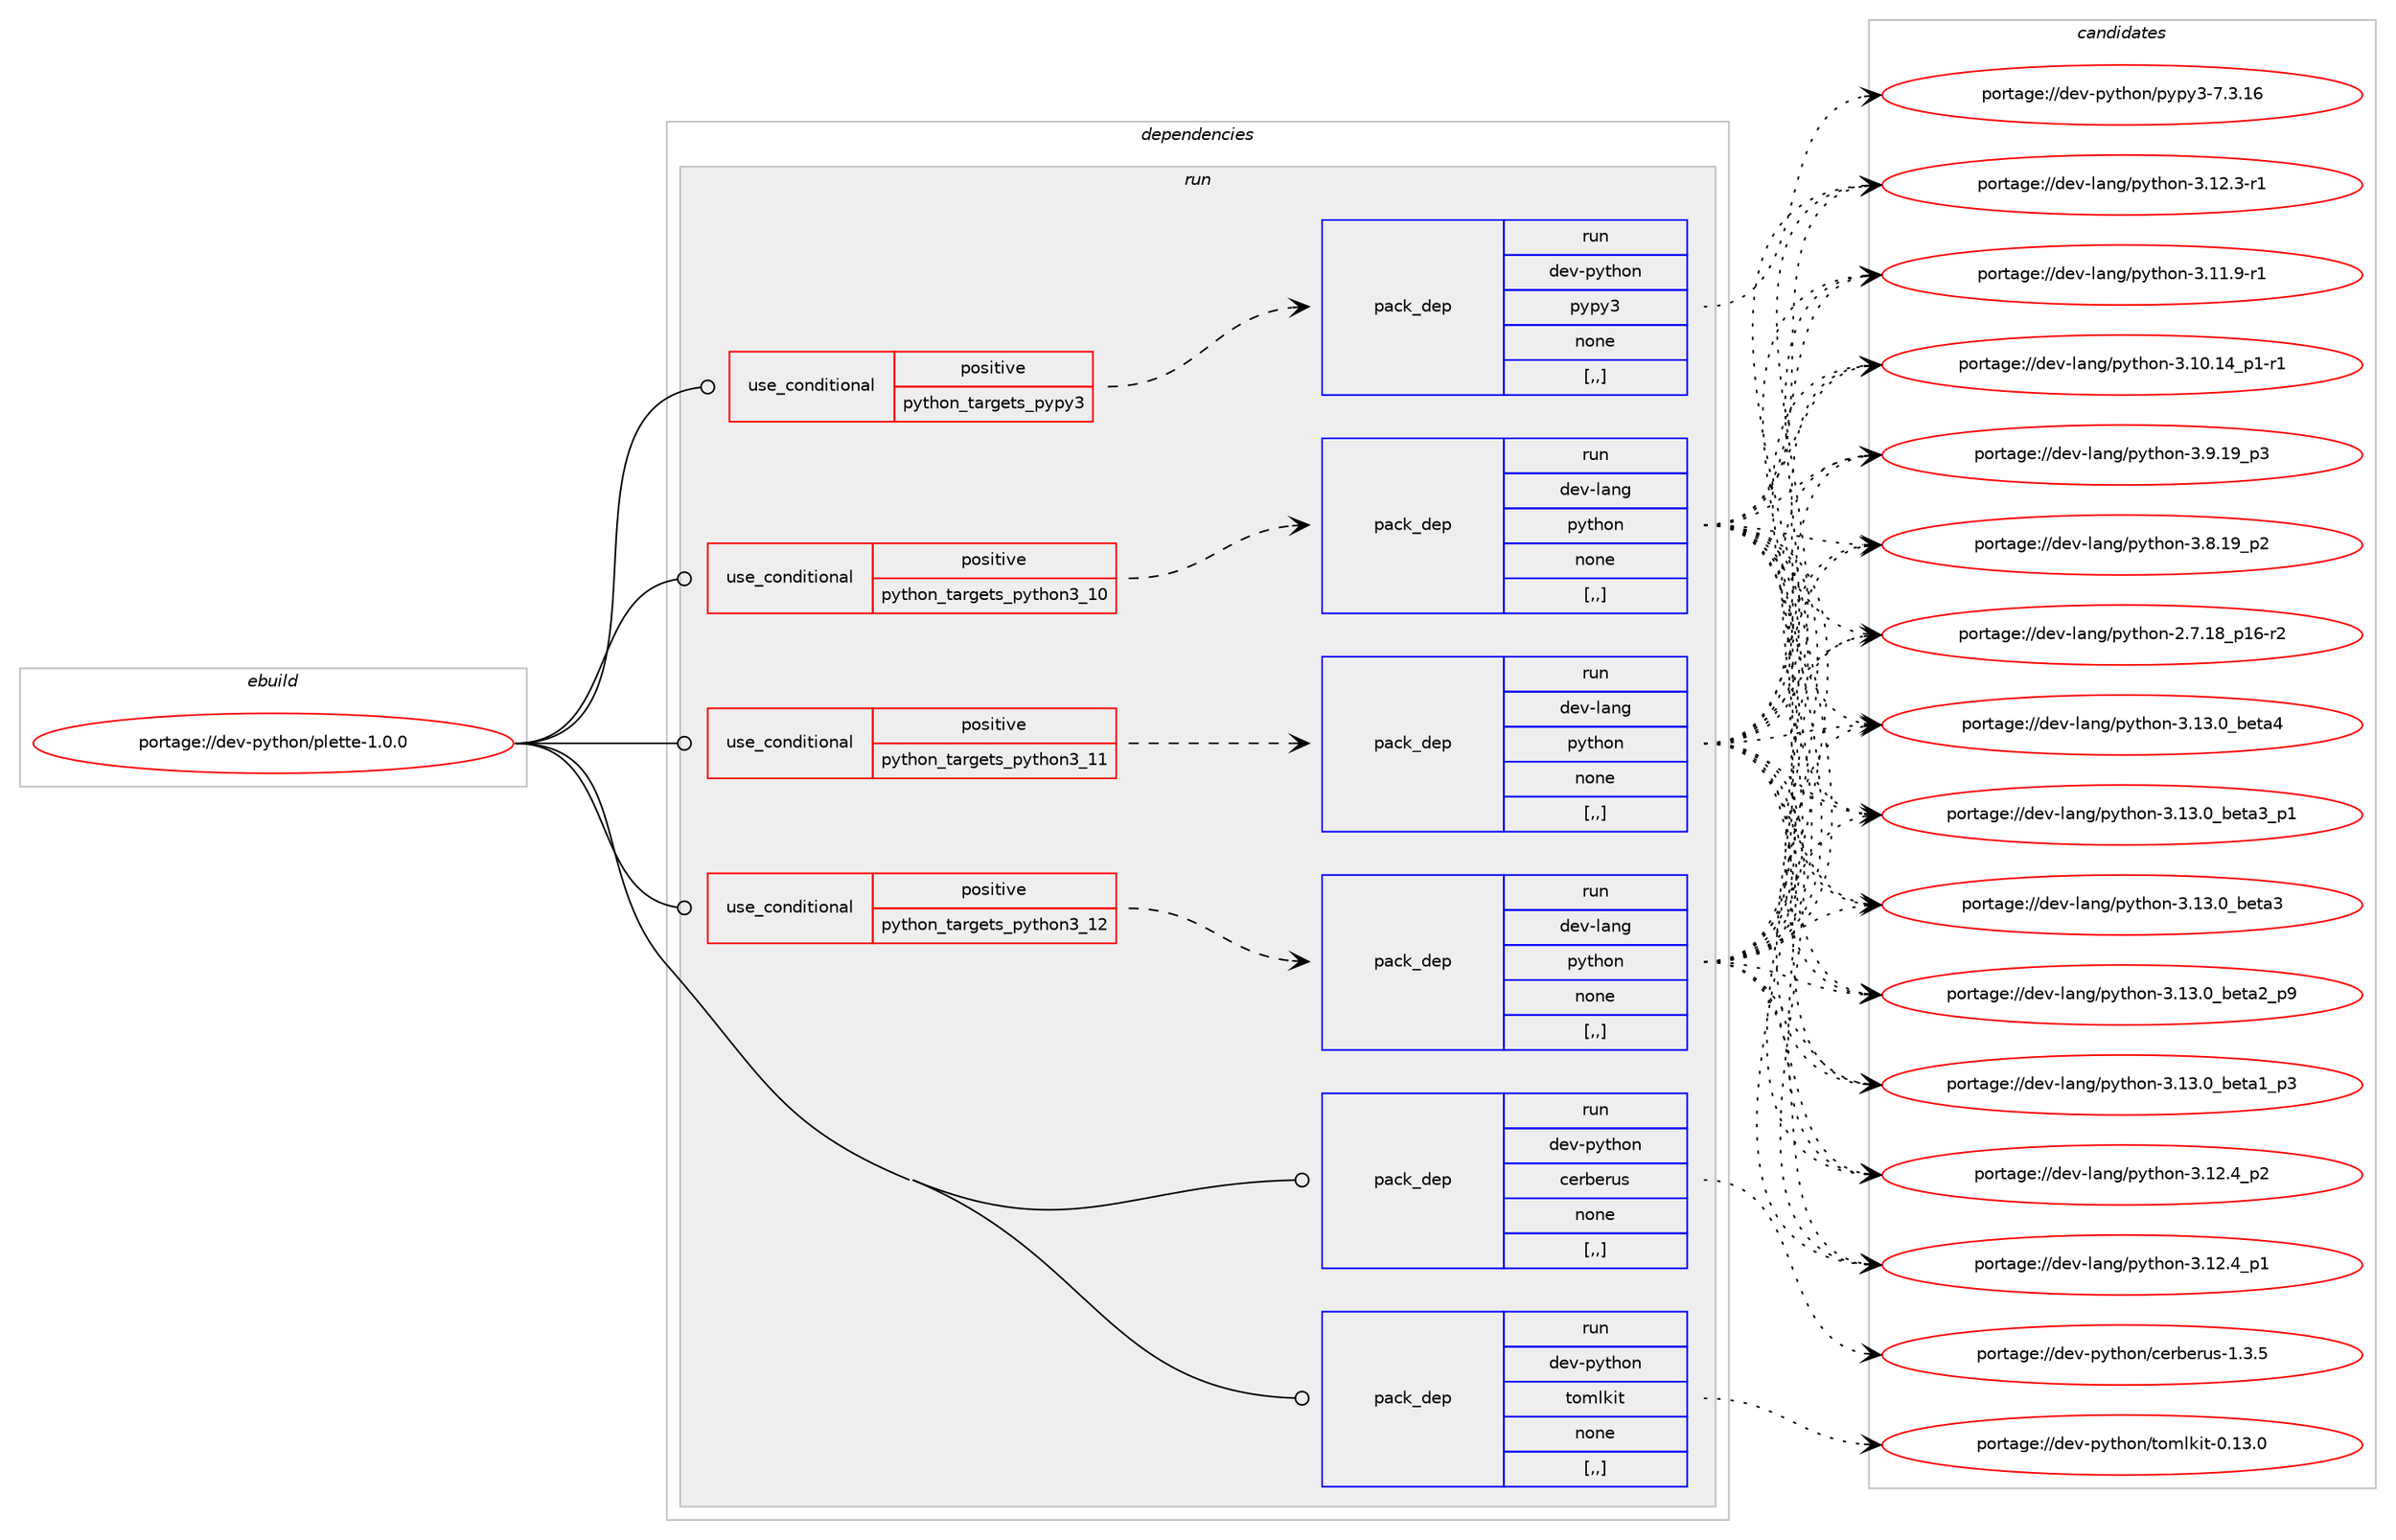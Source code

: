 digraph prolog {

# *************
# Graph options
# *************

newrank=true;
concentrate=true;
compound=true;
graph [rankdir=LR,fontname=Helvetica,fontsize=10,ranksep=1.5];#, ranksep=2.5, nodesep=0.2];
edge  [arrowhead=vee];
node  [fontname=Helvetica,fontsize=10];

# **********
# The ebuild
# **********

subgraph cluster_leftcol {
color=gray;
label=<<i>ebuild</i>>;
id [label="portage://dev-python/plette-1.0.0", color=red, width=4, href="../dev-python/plette-1.0.0.svg"];
}

# ****************
# The dependencies
# ****************

subgraph cluster_midcol {
color=gray;
label=<<i>dependencies</i>>;
subgraph cluster_compile {
fillcolor="#eeeeee";
style=filled;
label=<<i>compile</i>>;
}
subgraph cluster_compileandrun {
fillcolor="#eeeeee";
style=filled;
label=<<i>compile and run</i>>;
}
subgraph cluster_run {
fillcolor="#eeeeee";
style=filled;
label=<<i>run</i>>;
subgraph cond36217 {
dependency155063 [label=<<TABLE BORDER="0" CELLBORDER="1" CELLSPACING="0" CELLPADDING="4"><TR><TD ROWSPAN="3" CELLPADDING="10">use_conditional</TD></TR><TR><TD>positive</TD></TR><TR><TD>python_targets_pypy3</TD></TR></TABLE>>, shape=none, color=red];
subgraph pack117594 {
dependency155064 [label=<<TABLE BORDER="0" CELLBORDER="1" CELLSPACING="0" CELLPADDING="4" WIDTH="220"><TR><TD ROWSPAN="6" CELLPADDING="30">pack_dep</TD></TR><TR><TD WIDTH="110">run</TD></TR><TR><TD>dev-python</TD></TR><TR><TD>pypy3</TD></TR><TR><TD>none</TD></TR><TR><TD>[,,]</TD></TR></TABLE>>, shape=none, color=blue];
}
dependency155063:e -> dependency155064:w [weight=20,style="dashed",arrowhead="vee"];
}
id:e -> dependency155063:w [weight=20,style="solid",arrowhead="odot"];
subgraph cond36218 {
dependency155065 [label=<<TABLE BORDER="0" CELLBORDER="1" CELLSPACING="0" CELLPADDING="4"><TR><TD ROWSPAN="3" CELLPADDING="10">use_conditional</TD></TR><TR><TD>positive</TD></TR><TR><TD>python_targets_python3_10</TD></TR></TABLE>>, shape=none, color=red];
subgraph pack117595 {
dependency155066 [label=<<TABLE BORDER="0" CELLBORDER="1" CELLSPACING="0" CELLPADDING="4" WIDTH="220"><TR><TD ROWSPAN="6" CELLPADDING="30">pack_dep</TD></TR><TR><TD WIDTH="110">run</TD></TR><TR><TD>dev-lang</TD></TR><TR><TD>python</TD></TR><TR><TD>none</TD></TR><TR><TD>[,,]</TD></TR></TABLE>>, shape=none, color=blue];
}
dependency155065:e -> dependency155066:w [weight=20,style="dashed",arrowhead="vee"];
}
id:e -> dependency155065:w [weight=20,style="solid",arrowhead="odot"];
subgraph cond36219 {
dependency155067 [label=<<TABLE BORDER="0" CELLBORDER="1" CELLSPACING="0" CELLPADDING="4"><TR><TD ROWSPAN="3" CELLPADDING="10">use_conditional</TD></TR><TR><TD>positive</TD></TR><TR><TD>python_targets_python3_11</TD></TR></TABLE>>, shape=none, color=red];
subgraph pack117596 {
dependency155068 [label=<<TABLE BORDER="0" CELLBORDER="1" CELLSPACING="0" CELLPADDING="4" WIDTH="220"><TR><TD ROWSPAN="6" CELLPADDING="30">pack_dep</TD></TR><TR><TD WIDTH="110">run</TD></TR><TR><TD>dev-lang</TD></TR><TR><TD>python</TD></TR><TR><TD>none</TD></TR><TR><TD>[,,]</TD></TR></TABLE>>, shape=none, color=blue];
}
dependency155067:e -> dependency155068:w [weight=20,style="dashed",arrowhead="vee"];
}
id:e -> dependency155067:w [weight=20,style="solid",arrowhead="odot"];
subgraph cond36220 {
dependency155069 [label=<<TABLE BORDER="0" CELLBORDER="1" CELLSPACING="0" CELLPADDING="4"><TR><TD ROWSPAN="3" CELLPADDING="10">use_conditional</TD></TR><TR><TD>positive</TD></TR><TR><TD>python_targets_python3_12</TD></TR></TABLE>>, shape=none, color=red];
subgraph pack117597 {
dependency155070 [label=<<TABLE BORDER="0" CELLBORDER="1" CELLSPACING="0" CELLPADDING="4" WIDTH="220"><TR><TD ROWSPAN="6" CELLPADDING="30">pack_dep</TD></TR><TR><TD WIDTH="110">run</TD></TR><TR><TD>dev-lang</TD></TR><TR><TD>python</TD></TR><TR><TD>none</TD></TR><TR><TD>[,,]</TD></TR></TABLE>>, shape=none, color=blue];
}
dependency155069:e -> dependency155070:w [weight=20,style="dashed",arrowhead="vee"];
}
id:e -> dependency155069:w [weight=20,style="solid",arrowhead="odot"];
subgraph pack117598 {
dependency155071 [label=<<TABLE BORDER="0" CELLBORDER="1" CELLSPACING="0" CELLPADDING="4" WIDTH="220"><TR><TD ROWSPAN="6" CELLPADDING="30">pack_dep</TD></TR><TR><TD WIDTH="110">run</TD></TR><TR><TD>dev-python</TD></TR><TR><TD>cerberus</TD></TR><TR><TD>none</TD></TR><TR><TD>[,,]</TD></TR></TABLE>>, shape=none, color=blue];
}
id:e -> dependency155071:w [weight=20,style="solid",arrowhead="odot"];
subgraph pack117599 {
dependency155072 [label=<<TABLE BORDER="0" CELLBORDER="1" CELLSPACING="0" CELLPADDING="4" WIDTH="220"><TR><TD ROWSPAN="6" CELLPADDING="30">pack_dep</TD></TR><TR><TD WIDTH="110">run</TD></TR><TR><TD>dev-python</TD></TR><TR><TD>tomlkit</TD></TR><TR><TD>none</TD></TR><TR><TD>[,,]</TD></TR></TABLE>>, shape=none, color=blue];
}
id:e -> dependency155072:w [weight=20,style="solid",arrowhead="odot"];
}
}

# **************
# The candidates
# **************

subgraph cluster_choices {
rank=same;
color=gray;
label=<<i>candidates</i>>;

subgraph choice117594 {
color=black;
nodesep=1;
choice10010111845112121116104111110471121211121215145554651464954 [label="portage://dev-python/pypy3-7.3.16", color=red, width=4,href="../dev-python/pypy3-7.3.16.svg"];
dependency155064:e -> choice10010111845112121116104111110471121211121215145554651464954:w [style=dotted,weight="100"];
}
subgraph choice117595 {
color=black;
nodesep=1;
choice1001011184510897110103471121211161041111104551464951464895981011169752 [label="portage://dev-lang/python-3.13.0_beta4", color=red, width=4,href="../dev-lang/python-3.13.0_beta4.svg"];
choice10010111845108971101034711212111610411111045514649514648959810111697519511249 [label="portage://dev-lang/python-3.13.0_beta3_p1", color=red, width=4,href="../dev-lang/python-3.13.0_beta3_p1.svg"];
choice1001011184510897110103471121211161041111104551464951464895981011169751 [label="portage://dev-lang/python-3.13.0_beta3", color=red, width=4,href="../dev-lang/python-3.13.0_beta3.svg"];
choice10010111845108971101034711212111610411111045514649514648959810111697509511257 [label="portage://dev-lang/python-3.13.0_beta2_p9", color=red, width=4,href="../dev-lang/python-3.13.0_beta2_p9.svg"];
choice10010111845108971101034711212111610411111045514649514648959810111697499511251 [label="portage://dev-lang/python-3.13.0_beta1_p3", color=red, width=4,href="../dev-lang/python-3.13.0_beta1_p3.svg"];
choice100101118451089711010347112121116104111110455146495046529511250 [label="portage://dev-lang/python-3.12.4_p2", color=red, width=4,href="../dev-lang/python-3.12.4_p2.svg"];
choice100101118451089711010347112121116104111110455146495046529511249 [label="portage://dev-lang/python-3.12.4_p1", color=red, width=4,href="../dev-lang/python-3.12.4_p1.svg"];
choice100101118451089711010347112121116104111110455146495046514511449 [label="portage://dev-lang/python-3.12.3-r1", color=red, width=4,href="../dev-lang/python-3.12.3-r1.svg"];
choice100101118451089711010347112121116104111110455146494946574511449 [label="portage://dev-lang/python-3.11.9-r1", color=red, width=4,href="../dev-lang/python-3.11.9-r1.svg"];
choice100101118451089711010347112121116104111110455146494846495295112494511449 [label="portage://dev-lang/python-3.10.14_p1-r1", color=red, width=4,href="../dev-lang/python-3.10.14_p1-r1.svg"];
choice100101118451089711010347112121116104111110455146574649579511251 [label="portage://dev-lang/python-3.9.19_p3", color=red, width=4,href="../dev-lang/python-3.9.19_p3.svg"];
choice100101118451089711010347112121116104111110455146564649579511250 [label="portage://dev-lang/python-3.8.19_p2", color=red, width=4,href="../dev-lang/python-3.8.19_p2.svg"];
choice100101118451089711010347112121116104111110455046554649569511249544511450 [label="portage://dev-lang/python-2.7.18_p16-r2", color=red, width=4,href="../dev-lang/python-2.7.18_p16-r2.svg"];
dependency155066:e -> choice1001011184510897110103471121211161041111104551464951464895981011169752:w [style=dotted,weight="100"];
dependency155066:e -> choice10010111845108971101034711212111610411111045514649514648959810111697519511249:w [style=dotted,weight="100"];
dependency155066:e -> choice1001011184510897110103471121211161041111104551464951464895981011169751:w [style=dotted,weight="100"];
dependency155066:e -> choice10010111845108971101034711212111610411111045514649514648959810111697509511257:w [style=dotted,weight="100"];
dependency155066:e -> choice10010111845108971101034711212111610411111045514649514648959810111697499511251:w [style=dotted,weight="100"];
dependency155066:e -> choice100101118451089711010347112121116104111110455146495046529511250:w [style=dotted,weight="100"];
dependency155066:e -> choice100101118451089711010347112121116104111110455146495046529511249:w [style=dotted,weight="100"];
dependency155066:e -> choice100101118451089711010347112121116104111110455146495046514511449:w [style=dotted,weight="100"];
dependency155066:e -> choice100101118451089711010347112121116104111110455146494946574511449:w [style=dotted,weight="100"];
dependency155066:e -> choice100101118451089711010347112121116104111110455146494846495295112494511449:w [style=dotted,weight="100"];
dependency155066:e -> choice100101118451089711010347112121116104111110455146574649579511251:w [style=dotted,weight="100"];
dependency155066:e -> choice100101118451089711010347112121116104111110455146564649579511250:w [style=dotted,weight="100"];
dependency155066:e -> choice100101118451089711010347112121116104111110455046554649569511249544511450:w [style=dotted,weight="100"];
}
subgraph choice117596 {
color=black;
nodesep=1;
choice1001011184510897110103471121211161041111104551464951464895981011169752 [label="portage://dev-lang/python-3.13.0_beta4", color=red, width=4,href="../dev-lang/python-3.13.0_beta4.svg"];
choice10010111845108971101034711212111610411111045514649514648959810111697519511249 [label="portage://dev-lang/python-3.13.0_beta3_p1", color=red, width=4,href="../dev-lang/python-3.13.0_beta3_p1.svg"];
choice1001011184510897110103471121211161041111104551464951464895981011169751 [label="portage://dev-lang/python-3.13.0_beta3", color=red, width=4,href="../dev-lang/python-3.13.0_beta3.svg"];
choice10010111845108971101034711212111610411111045514649514648959810111697509511257 [label="portage://dev-lang/python-3.13.0_beta2_p9", color=red, width=4,href="../dev-lang/python-3.13.0_beta2_p9.svg"];
choice10010111845108971101034711212111610411111045514649514648959810111697499511251 [label="portage://dev-lang/python-3.13.0_beta1_p3", color=red, width=4,href="../dev-lang/python-3.13.0_beta1_p3.svg"];
choice100101118451089711010347112121116104111110455146495046529511250 [label="portage://dev-lang/python-3.12.4_p2", color=red, width=4,href="../dev-lang/python-3.12.4_p2.svg"];
choice100101118451089711010347112121116104111110455146495046529511249 [label="portage://dev-lang/python-3.12.4_p1", color=red, width=4,href="../dev-lang/python-3.12.4_p1.svg"];
choice100101118451089711010347112121116104111110455146495046514511449 [label="portage://dev-lang/python-3.12.3-r1", color=red, width=4,href="../dev-lang/python-3.12.3-r1.svg"];
choice100101118451089711010347112121116104111110455146494946574511449 [label="portage://dev-lang/python-3.11.9-r1", color=red, width=4,href="../dev-lang/python-3.11.9-r1.svg"];
choice100101118451089711010347112121116104111110455146494846495295112494511449 [label="portage://dev-lang/python-3.10.14_p1-r1", color=red, width=4,href="../dev-lang/python-3.10.14_p1-r1.svg"];
choice100101118451089711010347112121116104111110455146574649579511251 [label="portage://dev-lang/python-3.9.19_p3", color=red, width=4,href="../dev-lang/python-3.9.19_p3.svg"];
choice100101118451089711010347112121116104111110455146564649579511250 [label="portage://dev-lang/python-3.8.19_p2", color=red, width=4,href="../dev-lang/python-3.8.19_p2.svg"];
choice100101118451089711010347112121116104111110455046554649569511249544511450 [label="portage://dev-lang/python-2.7.18_p16-r2", color=red, width=4,href="../dev-lang/python-2.7.18_p16-r2.svg"];
dependency155068:e -> choice1001011184510897110103471121211161041111104551464951464895981011169752:w [style=dotted,weight="100"];
dependency155068:e -> choice10010111845108971101034711212111610411111045514649514648959810111697519511249:w [style=dotted,weight="100"];
dependency155068:e -> choice1001011184510897110103471121211161041111104551464951464895981011169751:w [style=dotted,weight="100"];
dependency155068:e -> choice10010111845108971101034711212111610411111045514649514648959810111697509511257:w [style=dotted,weight="100"];
dependency155068:e -> choice10010111845108971101034711212111610411111045514649514648959810111697499511251:w [style=dotted,weight="100"];
dependency155068:e -> choice100101118451089711010347112121116104111110455146495046529511250:w [style=dotted,weight="100"];
dependency155068:e -> choice100101118451089711010347112121116104111110455146495046529511249:w [style=dotted,weight="100"];
dependency155068:e -> choice100101118451089711010347112121116104111110455146495046514511449:w [style=dotted,weight="100"];
dependency155068:e -> choice100101118451089711010347112121116104111110455146494946574511449:w [style=dotted,weight="100"];
dependency155068:e -> choice100101118451089711010347112121116104111110455146494846495295112494511449:w [style=dotted,weight="100"];
dependency155068:e -> choice100101118451089711010347112121116104111110455146574649579511251:w [style=dotted,weight="100"];
dependency155068:e -> choice100101118451089711010347112121116104111110455146564649579511250:w [style=dotted,weight="100"];
dependency155068:e -> choice100101118451089711010347112121116104111110455046554649569511249544511450:w [style=dotted,weight="100"];
}
subgraph choice117597 {
color=black;
nodesep=1;
choice1001011184510897110103471121211161041111104551464951464895981011169752 [label="portage://dev-lang/python-3.13.0_beta4", color=red, width=4,href="../dev-lang/python-3.13.0_beta4.svg"];
choice10010111845108971101034711212111610411111045514649514648959810111697519511249 [label="portage://dev-lang/python-3.13.0_beta3_p1", color=red, width=4,href="../dev-lang/python-3.13.0_beta3_p1.svg"];
choice1001011184510897110103471121211161041111104551464951464895981011169751 [label="portage://dev-lang/python-3.13.0_beta3", color=red, width=4,href="../dev-lang/python-3.13.0_beta3.svg"];
choice10010111845108971101034711212111610411111045514649514648959810111697509511257 [label="portage://dev-lang/python-3.13.0_beta2_p9", color=red, width=4,href="../dev-lang/python-3.13.0_beta2_p9.svg"];
choice10010111845108971101034711212111610411111045514649514648959810111697499511251 [label="portage://dev-lang/python-3.13.0_beta1_p3", color=red, width=4,href="../dev-lang/python-3.13.0_beta1_p3.svg"];
choice100101118451089711010347112121116104111110455146495046529511250 [label="portage://dev-lang/python-3.12.4_p2", color=red, width=4,href="../dev-lang/python-3.12.4_p2.svg"];
choice100101118451089711010347112121116104111110455146495046529511249 [label="portage://dev-lang/python-3.12.4_p1", color=red, width=4,href="../dev-lang/python-3.12.4_p1.svg"];
choice100101118451089711010347112121116104111110455146495046514511449 [label="portage://dev-lang/python-3.12.3-r1", color=red, width=4,href="../dev-lang/python-3.12.3-r1.svg"];
choice100101118451089711010347112121116104111110455146494946574511449 [label="portage://dev-lang/python-3.11.9-r1", color=red, width=4,href="../dev-lang/python-3.11.9-r1.svg"];
choice100101118451089711010347112121116104111110455146494846495295112494511449 [label="portage://dev-lang/python-3.10.14_p1-r1", color=red, width=4,href="../dev-lang/python-3.10.14_p1-r1.svg"];
choice100101118451089711010347112121116104111110455146574649579511251 [label="portage://dev-lang/python-3.9.19_p3", color=red, width=4,href="../dev-lang/python-3.9.19_p3.svg"];
choice100101118451089711010347112121116104111110455146564649579511250 [label="portage://dev-lang/python-3.8.19_p2", color=red, width=4,href="../dev-lang/python-3.8.19_p2.svg"];
choice100101118451089711010347112121116104111110455046554649569511249544511450 [label="portage://dev-lang/python-2.7.18_p16-r2", color=red, width=4,href="../dev-lang/python-2.7.18_p16-r2.svg"];
dependency155070:e -> choice1001011184510897110103471121211161041111104551464951464895981011169752:w [style=dotted,weight="100"];
dependency155070:e -> choice10010111845108971101034711212111610411111045514649514648959810111697519511249:w [style=dotted,weight="100"];
dependency155070:e -> choice1001011184510897110103471121211161041111104551464951464895981011169751:w [style=dotted,weight="100"];
dependency155070:e -> choice10010111845108971101034711212111610411111045514649514648959810111697509511257:w [style=dotted,weight="100"];
dependency155070:e -> choice10010111845108971101034711212111610411111045514649514648959810111697499511251:w [style=dotted,weight="100"];
dependency155070:e -> choice100101118451089711010347112121116104111110455146495046529511250:w [style=dotted,weight="100"];
dependency155070:e -> choice100101118451089711010347112121116104111110455146495046529511249:w [style=dotted,weight="100"];
dependency155070:e -> choice100101118451089711010347112121116104111110455146495046514511449:w [style=dotted,weight="100"];
dependency155070:e -> choice100101118451089711010347112121116104111110455146494946574511449:w [style=dotted,weight="100"];
dependency155070:e -> choice100101118451089711010347112121116104111110455146494846495295112494511449:w [style=dotted,weight="100"];
dependency155070:e -> choice100101118451089711010347112121116104111110455146574649579511251:w [style=dotted,weight="100"];
dependency155070:e -> choice100101118451089711010347112121116104111110455146564649579511250:w [style=dotted,weight="100"];
dependency155070:e -> choice100101118451089711010347112121116104111110455046554649569511249544511450:w [style=dotted,weight="100"];
}
subgraph choice117598 {
color=black;
nodesep=1;
choice10010111845112121116104111110479910111498101114117115454946514653 [label="portage://dev-python/cerberus-1.3.5", color=red, width=4,href="../dev-python/cerberus-1.3.5.svg"];
dependency155071:e -> choice10010111845112121116104111110479910111498101114117115454946514653:w [style=dotted,weight="100"];
}
subgraph choice117599 {
color=black;
nodesep=1;
choice100101118451121211161041111104711611110910810710511645484649514648 [label="portage://dev-python/tomlkit-0.13.0", color=red, width=4,href="../dev-python/tomlkit-0.13.0.svg"];
dependency155072:e -> choice100101118451121211161041111104711611110910810710511645484649514648:w [style=dotted,weight="100"];
}
}

}
